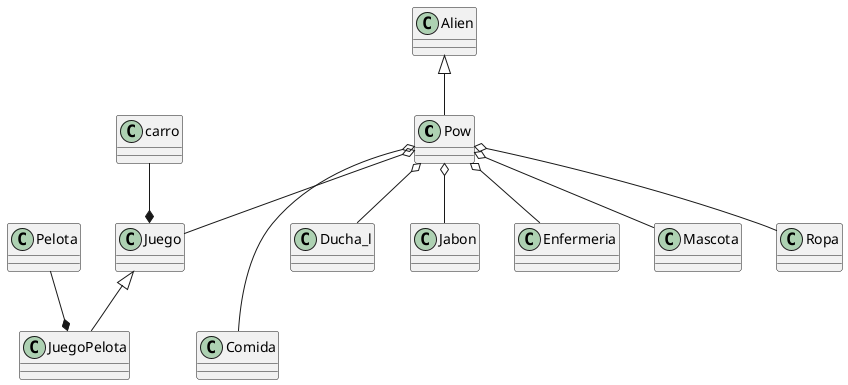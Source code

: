 @startuml pow

class Pow 
class Juego
class JuegoPelota
class Pelota
class Alien
class Comida 
class Ducha_l 
class Jabon 
class Enfermeria 
class carro 
class Mascota 
class Ropa 

Pow   o-- Juego 
Pow o-- Ropa
Pow o-- Mascota
Pow o-- Jabon

Alien<|-- Pow 
Juego<|--JuegoPelota
Pelota--*JuegoPelota 
Pow o-- Ducha_l
Pow o-- Enfermeria
Pow o--- Comida
carro --*Juego





 
 
@enduml